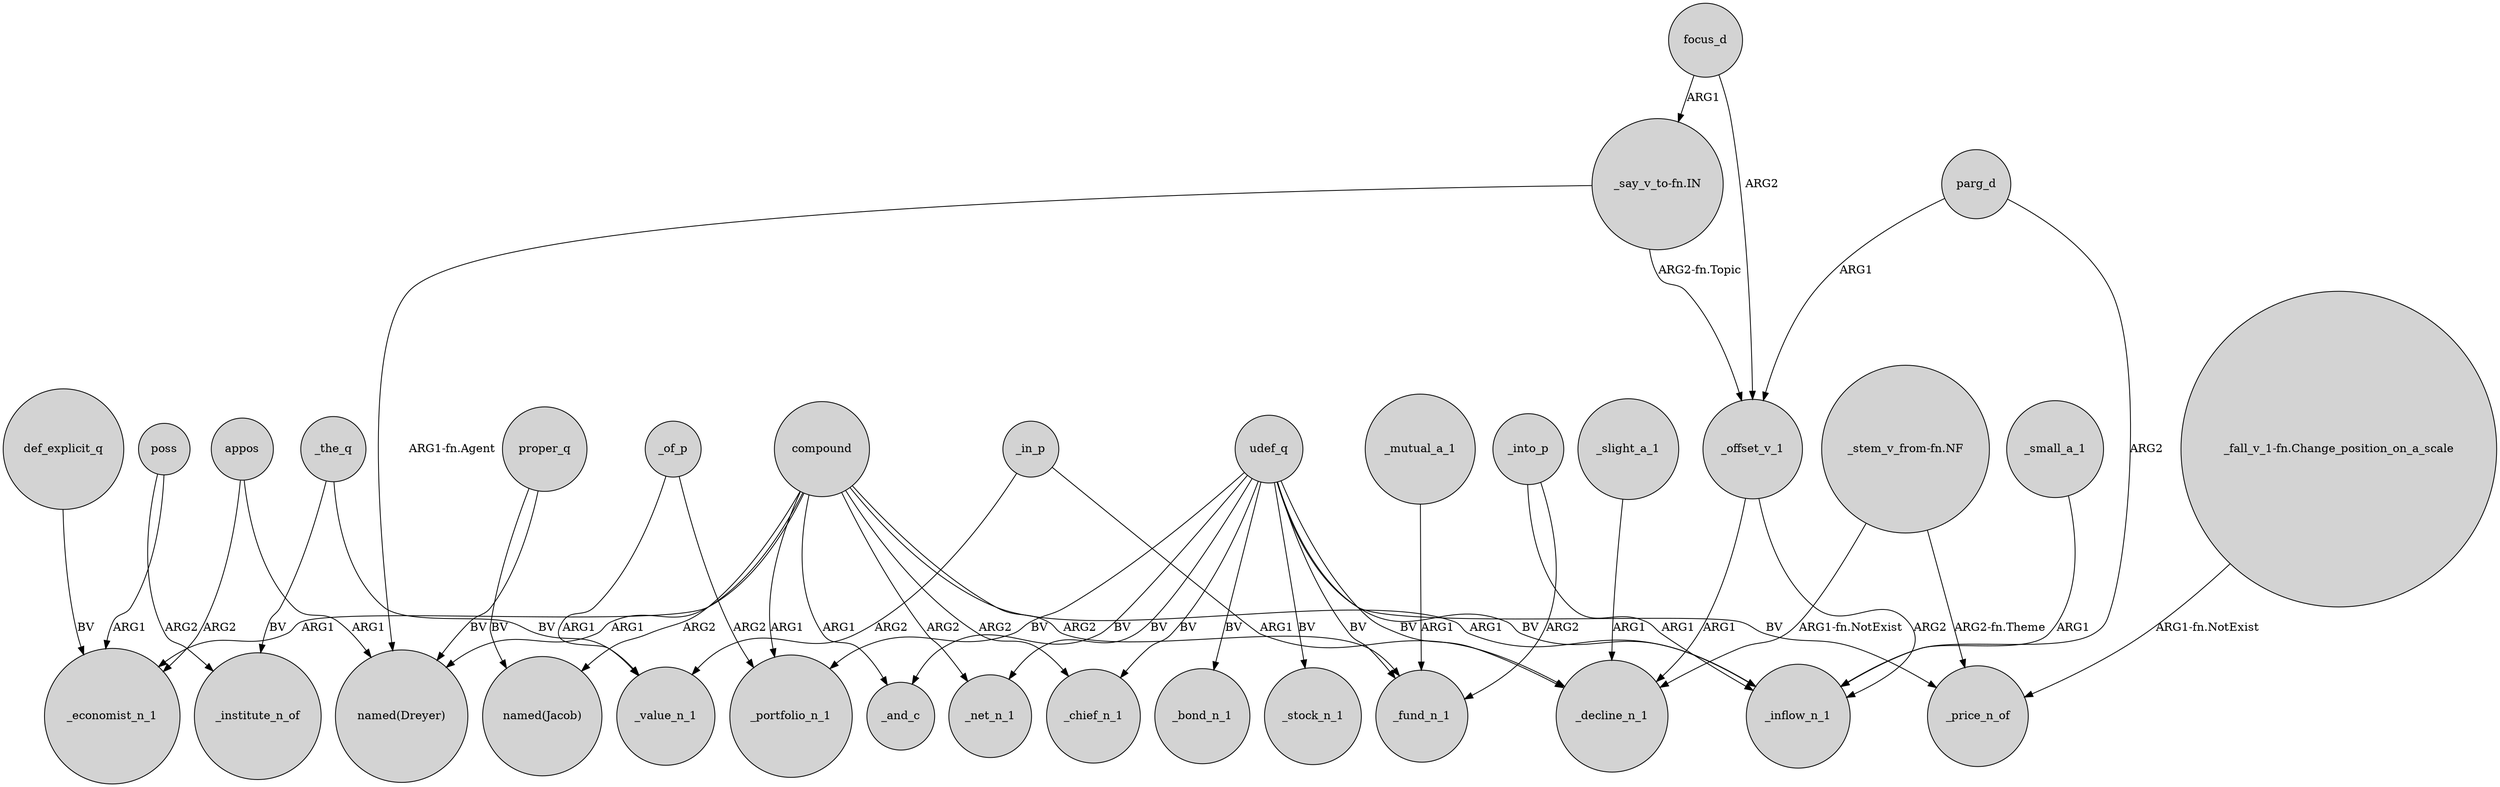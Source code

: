 digraph {
	node [shape=circle style=filled]
	proper_q -> "named(Dreyer)" [label=BV]
	_slight_a_1 -> _decline_n_1 [label=ARG1]
	_into_p -> _inflow_n_1 [label=ARG1]
	udef_q -> _price_n_of [label=BV]
	_the_q -> _institute_n_of [label=BV]
	"_fall_v_1-fn.Change_position_on_a_scale" -> _price_n_of [label="ARG1-fn.NotExist"]
	_mutual_a_1 -> _fund_n_1 [label=ARG1]
	appos -> "named(Dreyer)" [label=ARG1]
	_in_p -> _value_n_1 [label=ARG2]
	appos -> _economist_n_1 [label=ARG2]
	def_explicit_q -> _economist_n_1 [label=BV]
	_of_p -> _value_n_1 [label=ARG1]
	poss -> _institute_n_of [label=ARG2]
	compound -> _portfolio_n_1 [label=ARG1]
	_small_a_1 -> _inflow_n_1 [label=ARG1]
	compound -> _fund_n_1 [label=ARG2]
	udef_q -> _inflow_n_1 [label=BV]
	focus_d -> _offset_v_1 [label=ARG2]
	"_say_v_to-fn.IN" -> "named(Dreyer)" [label="ARG1-fn.Agent"]
	compound -> "named(Jacob)" [label=ARG2]
	compound -> _chief_n_1 [label=ARG2]
	compound -> _economist_n_1 [label=ARG1]
	udef_q -> _bond_n_1 [label=BV]
	udef_q -> _stock_n_1 [label=BV]
	compound -> _inflow_n_1 [label=ARG1]
	_into_p -> _fund_n_1 [label=ARG2]
	udef_q -> _chief_n_1 [label=BV]
	compound -> _net_n_1 [label=ARG2]
	compound -> _and_c [label=ARG1]
	udef_q -> _decline_n_1 [label=BV]
	_in_p -> _decline_n_1 [label=ARG1]
	udef_q -> _fund_n_1 [label=BV]
	"_stem_v_from-fn.NF" -> _price_n_of [label="ARG2-fn.Theme"]
	parg_d -> _inflow_n_1 [label=ARG2]
	_the_q -> _value_n_1 [label=BV]
	"_stem_v_from-fn.NF" -> _decline_n_1 [label="ARG1-fn.NotExist"]
	udef_q -> _net_n_1 [label=BV]
	compound -> "named(Dreyer)" [label=ARG1]
	proper_q -> "named(Jacob)" [label=BV]
	_offset_v_1 -> _decline_n_1 [label=ARG1]
	"_say_v_to-fn.IN" -> _offset_v_1 [label="ARG2-fn.Topic"]
	poss -> _economist_n_1 [label=ARG1]
	udef_q -> _and_c [label=BV]
	_offset_v_1 -> _inflow_n_1 [label=ARG2]
	parg_d -> _offset_v_1 [label=ARG1]
	focus_d -> "_say_v_to-fn.IN" [label=ARG1]
	udef_q -> _portfolio_n_1 [label=BV]
	_of_p -> _portfolio_n_1 [label=ARG2]
}
